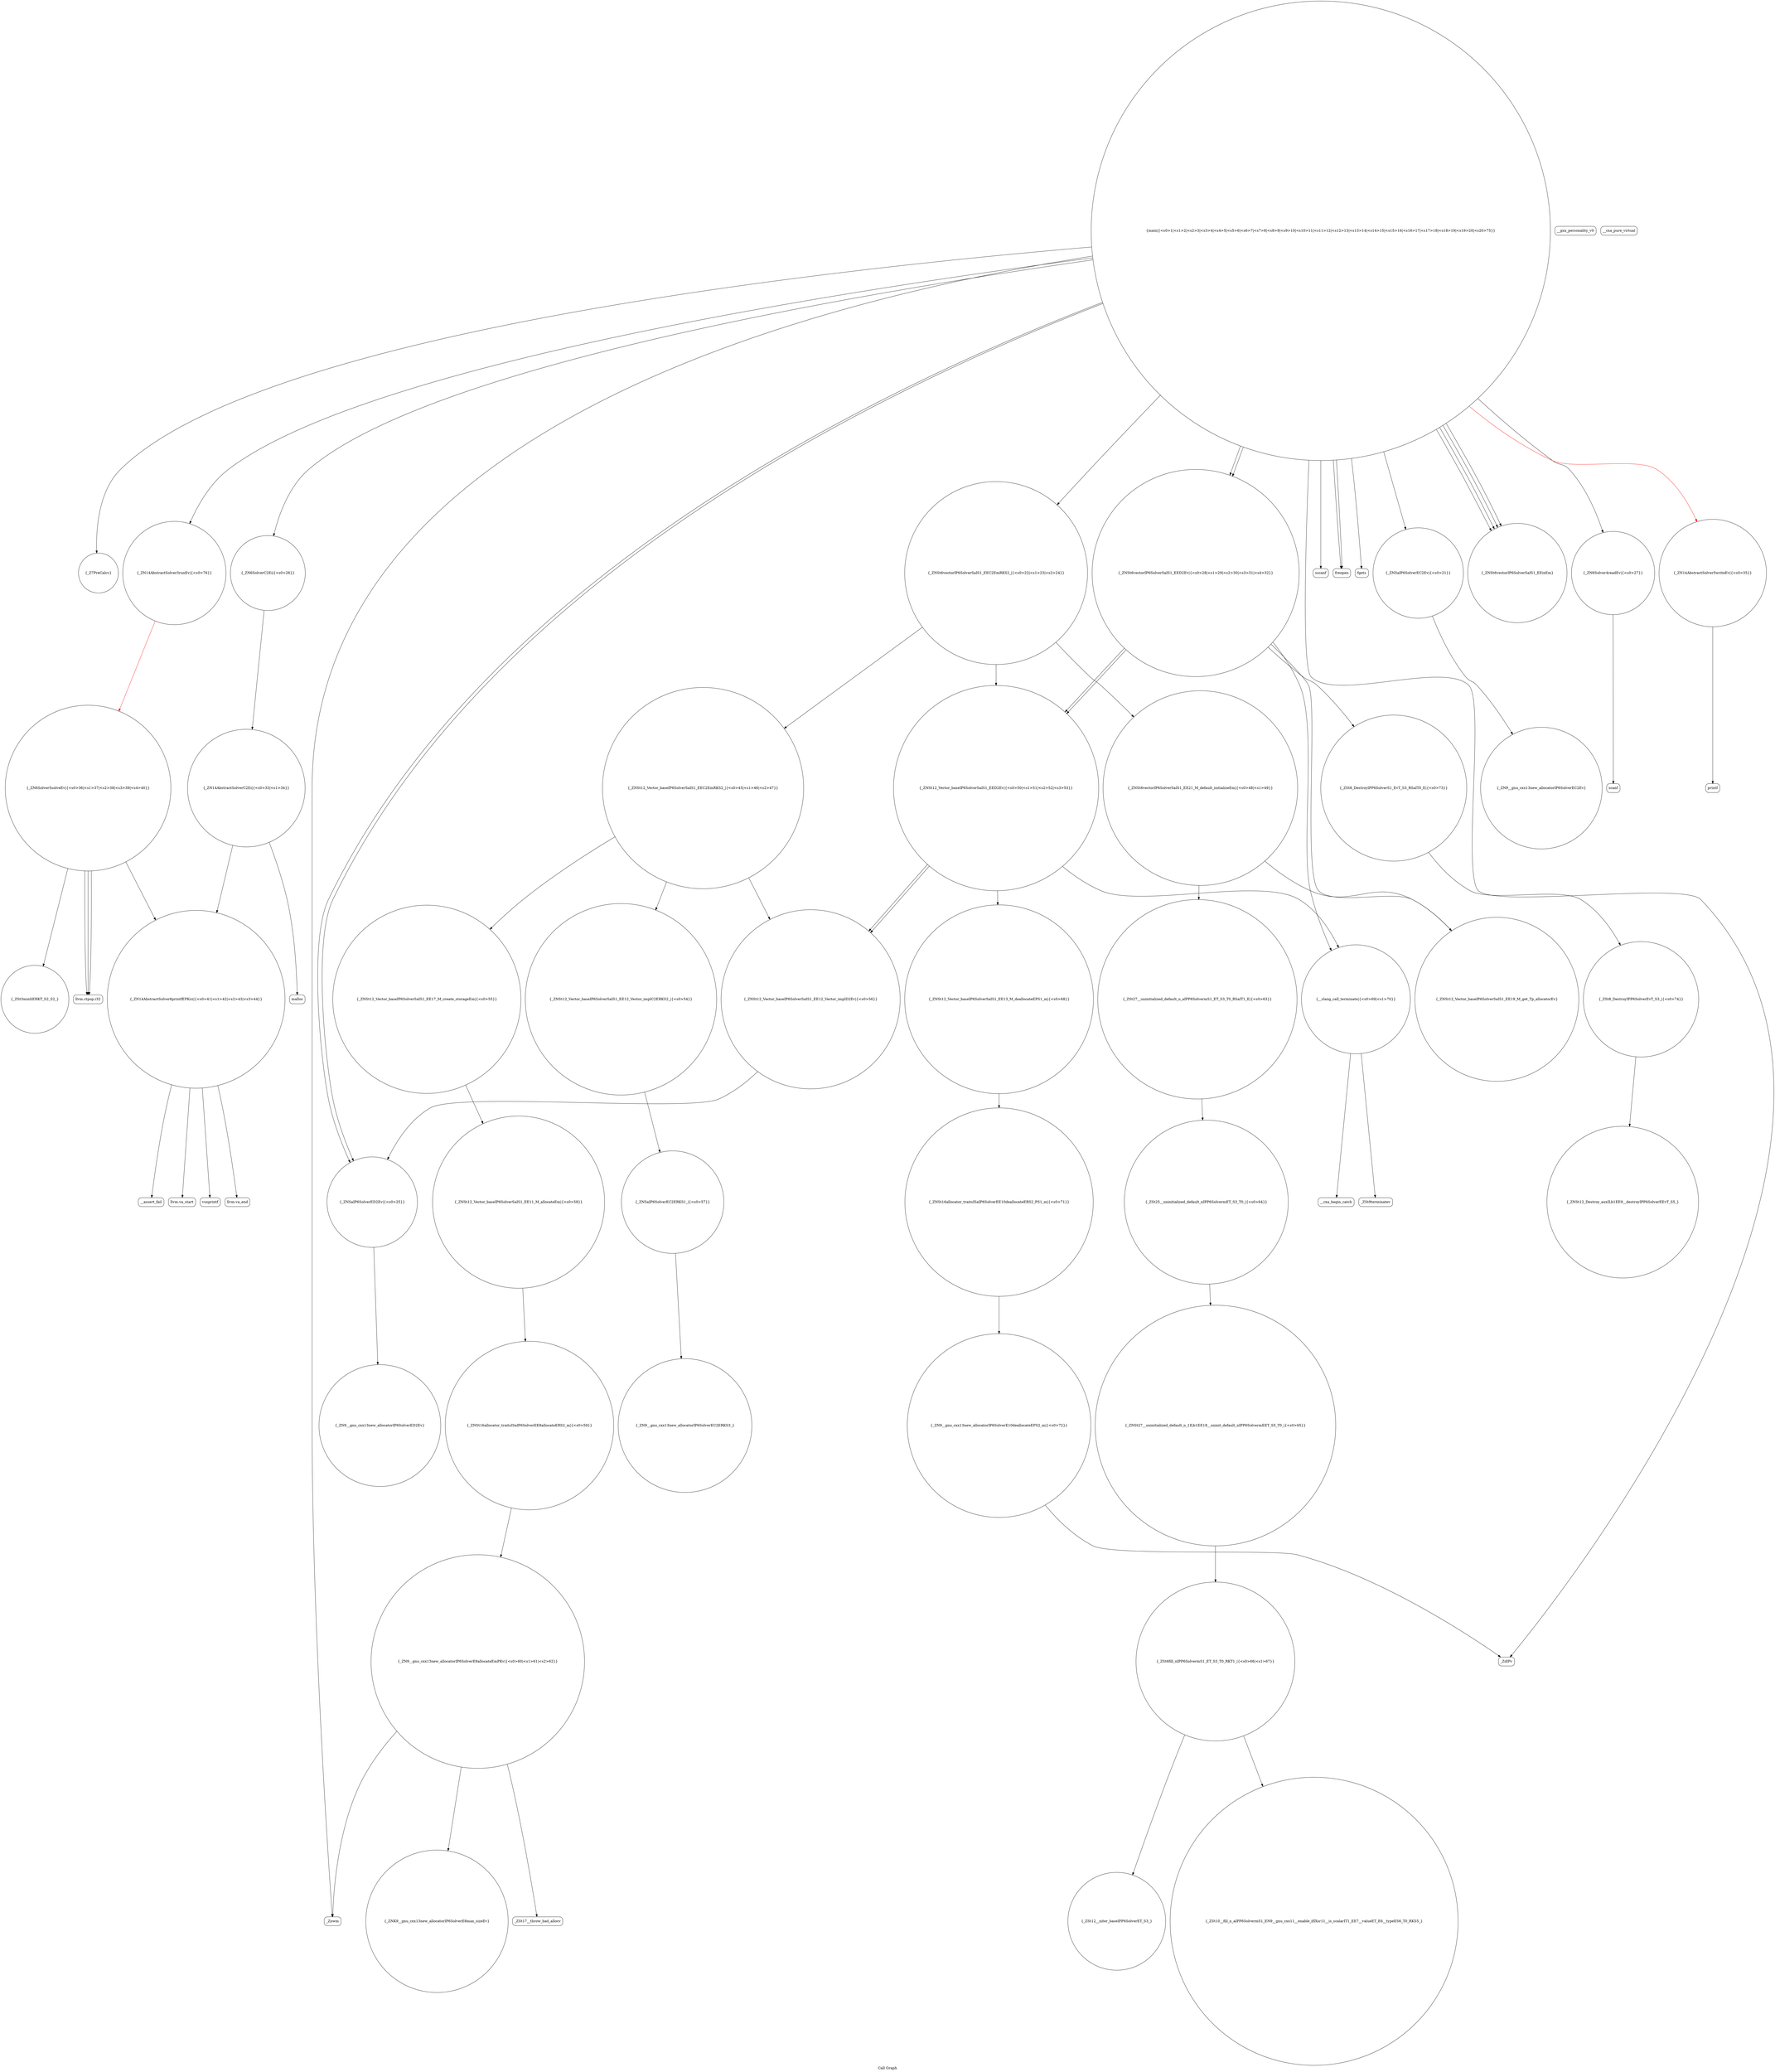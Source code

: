 digraph "Call Graph" {
	label="Call Graph";

	Node0x558381ecb980 [shape=record,shape=circle,label="{_Z7PreCalcv}"];
	Node0x558381fe6650 [shape=record,shape=circle,label="{_ZSt27__uninitialized_default_n_aIPP6SolvermS1_ET_S3_T0_RSaIT1_E|{<s0>63}}"];
	Node0x558381fe6650:s0 -> Node0x558381fe6750[color=black];
	Node0x558381fe5350 [shape=record,shape=Mrecord,label="{__gxx_personality_v0}"];
	Node0x558381fe79f0 [shape=record,shape=circle,label="{_ZNSt12_Vector_baseIP6SolverSaIS1_EE13_M_deallocateEPS1_m|{<s0>68}}"];
	Node0x558381fe79f0:s0 -> Node0x558381fe7bf0[color=black];
	Node0x558381fe56d0 [shape=record,shape=circle,label="{_ZN14AbstractSolver3runEv|{<s0>76}}"];
	Node0x558381fe56d0:s0 -> Node0x558381fe58d0[color=red];
	Node0x558381fe7d70 [shape=record,shape=circle,label="{_ZSt8_DestroyIPP6SolverEvT_S3_|{<s0>74}}"];
	Node0x558381fe7d70:s0 -> Node0x558381fe7df0[color=black];
	Node0x558381fe5a50 [shape=record,shape=Mrecord,label="{__cxa_pure_virtual}"];
	Node0x558381fe5dd0 [shape=record,shape=circle,label="{_ZSt3minIiERKT_S2_S2_}"];
	Node0x558381fe6150 [shape=record,shape=circle,label="{_ZNSt12_Vector_baseIP6SolverSaIS1_EE12_Vector_implC2ERKS2_|{<s0>54}}"];
	Node0x558381fe6150:s0 -> Node0x558381fe62d0[color=black];
	Node0x558381fe64d0 [shape=record,shape=circle,label="{_ZN9__gnu_cxx13new_allocatorIP6SolverE8allocateEmPKv|{<s0>60|<s1>61|<s2>62}}"];
	Node0x558381fe64d0:s0 -> Node0x558381fe6550[color=black];
	Node0x558381fe64d0:s1 -> Node0x558381fe65d0[color=black];
	Node0x558381fe64d0:s2 -> Node0x558381fe5450[color=black];
	Node0x558381fe51d0 [shape=record,shape=Mrecord,label="{sscanf}"];
	Node0x558381fe7870 [shape=record,shape=circle,label="{_ZSt6fill_nIPP6SolvermS1_ET_S3_T0_RKT1_|{<s0>66|<s1>67}}"];
	Node0x558381fe7870:s0 -> Node0x558381fe7970[color=black];
	Node0x558381fe7870:s1 -> Node0x558381fe78f0[color=black];
	Node0x558381fe5550 [shape=record,shape=Mrecord,label="{_ZdlPv}"];
	Node0x558381fe7bf0 [shape=record,shape=circle,label="{_ZNSt16allocator_traitsISaIP6SolverEE10deallocateERS2_PS1_m|{<s0>71}}"];
	Node0x558381fe7bf0:s0 -> Node0x558381fe7c70[color=black];
	Node0x558381fe58d0 [shape=record,shape=circle,label="{_ZN6Solver5solveEv|{<s0>36|<s1>37|<s2>38|<s3>39|<s4>40}}"];
	Node0x558381fe58d0:s0 -> Node0x558381fe5d50[color=black];
	Node0x558381fe58d0:s1 -> Node0x558381fe5d50[color=black];
	Node0x558381fe58d0:s2 -> Node0x558381fe5d50[color=black];
	Node0x558381fe58d0:s3 -> Node0x558381fe5dd0[color=black];
	Node0x558381fe58d0:s4 -> Node0x558381fe59d0[color=black];
	Node0x558381fe5c50 [shape=record,shape=Mrecord,label="{__assert_fail}"];
	Node0x558381fe5fd0 [shape=record,shape=circle,label="{_ZNSt12_Vector_baseIP6SolverSaIS1_EEC2EmRKS2_|{<s0>45|<s1>46|<s2>47}}"];
	Node0x558381fe5fd0:s0 -> Node0x558381fe6150[color=black];
	Node0x558381fe5fd0:s1 -> Node0x558381fe61d0[color=black];
	Node0x558381fe5fd0:s2 -> Node0x558381fe6250[color=black];
	Node0x558381fe6350 [shape=record,shape=circle,label="{_ZN9__gnu_cxx13new_allocatorIP6SolverEC2ERKS3_}"];
	Node0x558381ecba00 [shape=record,shape=circle,label="{main|{<s0>1|<s1>2|<s2>3|<s3>4|<s4>5|<s5>6|<s6>7|<s7>8|<s8>9|<s9>10|<s10>11|<s11>12|<s12>13|<s13>14|<s14>15|<s15>16|<s16>17|<s17>18|<s18>19|<s19>20|<s20>75}}"];
	Node0x558381ecba00:s0 -> Node0x558381fe50d0[color=black];
	Node0x558381ecba00:s1 -> Node0x558381fe50d0[color=black];
	Node0x558381ecba00:s2 -> Node0x558381ecb980[color=black];
	Node0x558381ecba00:s3 -> Node0x558381fe5150[color=black];
	Node0x558381ecba00:s4 -> Node0x558381fe51d0[color=black];
	Node0x558381ecba00:s5 -> Node0x558381fe5250[color=black];
	Node0x558381ecba00:s6 -> Node0x558381fe52d0[color=black];
	Node0x558381ecba00:s7 -> Node0x558381fe53d0[color=black];
	Node0x558381ecba00:s8 -> Node0x558381fe5450[color=black];
	Node0x558381ecba00:s9 -> Node0x558381fe54d0[color=black];
	Node0x558381ecba00:s10 -> Node0x558381fe55d0[color=black];
	Node0x558381ecba00:s11 -> Node0x558381fe55d0[color=black];
	Node0x558381ecba00:s12 -> Node0x558381fe5650[color=black];
	Node0x558381ecba00:s13 -> Node0x558381fe53d0[color=black];
	Node0x558381ecba00:s14 -> Node0x558381fe5550[color=black];
	Node0x558381ecba00:s15 -> Node0x558381fe55d0[color=black];
	Node0x558381ecba00:s16 -> Node0x558381fe56d0[color=black];
	Node0x558381ecba00:s17 -> Node0x558381fe55d0[color=black];
	Node0x558381ecba00:s18 -> Node0x558381fe5750[color=black];
	Node0x558381ecba00:s19 -> Node0x558381fe5750[color=black];
	Node0x558381ecba00:s20 -> Node0x558381fe5850[color=red];
	Node0x558381fe66d0 [shape=record,shape=circle,label="{_ZNSt12_Vector_baseIP6SolverSaIS1_EE19_M_get_Tp_allocatorEv}"];
	Node0x558381fe53d0 [shape=record,shape=circle,label="{_ZNSaIP6SolverED2Ev|{<s0>25}}"];
	Node0x558381fe53d0:s0 -> Node0x558381fe5f50[color=black];
	Node0x558381fe7a70 [shape=record,shape=circle,label="{__clang_call_terminate|{<s0>69|<s1>70}}"];
	Node0x558381fe7a70:s0 -> Node0x558381fe7af0[color=black];
	Node0x558381fe7a70:s1 -> Node0x558381fe7b70[color=black];
	Node0x558381fe5750 [shape=record,shape=circle,label="{_ZNSt6vectorIP6SolverSaIS1_EED2Ev|{<s0>28|<s1>29|<s2>30|<s3>31|<s4>32}}"];
	Node0x558381fe5750:s0 -> Node0x558381fe66d0[color=black];
	Node0x558381fe5750:s1 -> Node0x558381fe7cf0[color=black];
	Node0x558381fe5750:s2 -> Node0x558381fe60d0[color=black];
	Node0x558381fe5750:s3 -> Node0x558381fe60d0[color=black];
	Node0x558381fe5750:s4 -> Node0x558381fe7a70[color=black];
	Node0x558381fe7df0 [shape=record,shape=circle,label="{_ZNSt12_Destroy_auxILb1EE9__destroyIPP6SolverEEvT_S5_}"];
	Node0x558381fe5ad0 [shape=record,shape=Mrecord,label="{llvm.va_start}"];
	Node0x558381fe5e50 [shape=record,shape=Mrecord,label="{scanf}"];
	Node0x558381fe61d0 [shape=record,shape=circle,label="{_ZNSt12_Vector_baseIP6SolverSaIS1_EE17_M_create_storageEm|{<s0>55}}"];
	Node0x558381fe61d0:s0 -> Node0x558381fe63d0[color=black];
	Node0x558381fe6550 [shape=record,shape=circle,label="{_ZNK9__gnu_cxx13new_allocatorIP6SolverE8max_sizeEv}"];
	Node0x558381fe5250 [shape=record,shape=circle,label="{_ZNSaIP6SolverEC2Ev|{<s0>21}}"];
	Node0x558381fe5250:s0 -> Node0x558381fe5ed0[color=black];
	Node0x558381fe78f0 [shape=record,shape=circle,label="{_ZSt10__fill_n_aIPP6SolvermS1_EN9__gnu_cxx11__enable_ifIXsr11__is_scalarIT1_EE7__valueET_E6__typeES6_T0_RKS5_}"];
	Node0x558381fe55d0 [shape=record,shape=circle,label="{_ZNSt6vectorIP6SolverSaIS1_EEixEm}"];
	Node0x558381fe7c70 [shape=record,shape=circle,label="{_ZN9__gnu_cxx13new_allocatorIP6SolverE10deallocateEPS2_m|{<s0>72}}"];
	Node0x558381fe7c70:s0 -> Node0x558381fe5550[color=black];
	Node0x558381fe5950 [shape=record,shape=Mrecord,label="{malloc}"];
	Node0x558381fe5cd0 [shape=record,shape=Mrecord,label="{printf}"];
	Node0x558381fe6050 [shape=record,shape=circle,label="{_ZNSt6vectorIP6SolverSaIS1_EE21_M_default_initializeEm|{<s0>48|<s1>49}}"];
	Node0x558381fe6050:s0 -> Node0x558381fe66d0[color=black];
	Node0x558381fe6050:s1 -> Node0x558381fe6650[color=black];
	Node0x558381fe63d0 [shape=record,shape=circle,label="{_ZNSt12_Vector_baseIP6SolverSaIS1_EE11_M_allocateEm|{<s0>58}}"];
	Node0x558381fe63d0:s0 -> Node0x558381fe6450[color=black];
	Node0x558381fe50d0 [shape=record,shape=Mrecord,label="{freopen}"];
	Node0x558381fe6750 [shape=record,shape=circle,label="{_ZSt25__uninitialized_default_nIPP6SolvermET_S3_T0_|{<s0>64}}"];
	Node0x558381fe6750:s0 -> Node0x558381fe77f0[color=black];
	Node0x558381fe5450 [shape=record,shape=Mrecord,label="{_Znwm}"];
	Node0x558381fe7af0 [shape=record,shape=Mrecord,label="{__cxa_begin_catch}"];
	Node0x558381fe57d0 [shape=record,shape=circle,label="{_ZN14AbstractSolverC2Ei|{<s0>33|<s1>34}}"];
	Node0x558381fe57d0:s0 -> Node0x558381fe5950[color=black];
	Node0x558381fe57d0:s1 -> Node0x558381fe59d0[color=black];
	Node0x558381fe5b50 [shape=record,shape=Mrecord,label="{vsnprintf}"];
	Node0x558381fe5ed0 [shape=record,shape=circle,label="{_ZN9__gnu_cxx13new_allocatorIP6SolverEC2Ev}"];
	Node0x558381fe6250 [shape=record,shape=circle,label="{_ZNSt12_Vector_baseIP6SolverSaIS1_EE12_Vector_implD2Ev|{<s0>56}}"];
	Node0x558381fe6250:s0 -> Node0x558381fe53d0[color=black];
	Node0x558381fe65d0 [shape=record,shape=Mrecord,label="{_ZSt17__throw_bad_allocv}"];
	Node0x558381fe52d0 [shape=record,shape=circle,label="{_ZNSt6vectorIP6SolverSaIS1_EEC2EmRKS2_|{<s0>22|<s1>23|<s2>24}}"];
	Node0x558381fe52d0:s0 -> Node0x558381fe5fd0[color=black];
	Node0x558381fe52d0:s1 -> Node0x558381fe6050[color=black];
	Node0x558381fe52d0:s2 -> Node0x558381fe60d0[color=black];
	Node0x558381fe7970 [shape=record,shape=circle,label="{_ZSt12__niter_baseIPP6SolverET_S3_}"];
	Node0x558381fe5650 [shape=record,shape=circle,label="{_ZN6Solver4readEv|{<s0>27}}"];
	Node0x558381fe5650:s0 -> Node0x558381fe5e50[color=black];
	Node0x558381fe7cf0 [shape=record,shape=circle,label="{_ZSt8_DestroyIPP6SolverS1_EvT_S3_RSaIT0_E|{<s0>73}}"];
	Node0x558381fe7cf0:s0 -> Node0x558381fe7d70[color=black];
	Node0x558381fe59d0 [shape=record,shape=circle,label="{_ZN14AbstractSolver6printfEPKcz|{<s0>41|<s1>42|<s2>43|<s3>44}}"];
	Node0x558381fe59d0:s0 -> Node0x558381fe5ad0[color=black];
	Node0x558381fe59d0:s1 -> Node0x558381fe5b50[color=black];
	Node0x558381fe59d0:s2 -> Node0x558381fe5bd0[color=black];
	Node0x558381fe59d0:s3 -> Node0x558381fe5c50[color=black];
	Node0x558381fe5d50 [shape=record,shape=Mrecord,label="{llvm.ctpop.i32}"];
	Node0x558381fe60d0 [shape=record,shape=circle,label="{_ZNSt12_Vector_baseIP6SolverSaIS1_EED2Ev|{<s0>50|<s1>51|<s2>52|<s3>53}}"];
	Node0x558381fe60d0:s0 -> Node0x558381fe79f0[color=black];
	Node0x558381fe60d0:s1 -> Node0x558381fe6250[color=black];
	Node0x558381fe60d0:s2 -> Node0x558381fe6250[color=black];
	Node0x558381fe60d0:s3 -> Node0x558381fe7a70[color=black];
	Node0x558381fe6450 [shape=record,shape=circle,label="{_ZNSt16allocator_traitsISaIP6SolverEE8allocateERS2_m|{<s0>59}}"];
	Node0x558381fe6450:s0 -> Node0x558381fe64d0[color=black];
	Node0x558381fe5150 [shape=record,shape=Mrecord,label="{fgets}"];
	Node0x558381fe77f0 [shape=record,shape=circle,label="{_ZNSt27__uninitialized_default_n_1ILb1EE18__uninit_default_nIPP6SolvermEET_S5_T0_|{<s0>65}}"];
	Node0x558381fe77f0:s0 -> Node0x558381fe7870[color=black];
	Node0x558381fe54d0 [shape=record,shape=circle,label="{_ZN6SolverC2Ei|{<s0>26}}"];
	Node0x558381fe54d0:s0 -> Node0x558381fe57d0[color=black];
	Node0x558381fe7b70 [shape=record,shape=Mrecord,label="{_ZSt9terminatev}"];
	Node0x558381fe5850 [shape=record,shape=circle,label="{_ZN14AbstractSolver5writeEv|{<s0>35}}"];
	Node0x558381fe5850:s0 -> Node0x558381fe5cd0[color=black];
	Node0x558381fe5bd0 [shape=record,shape=Mrecord,label="{llvm.va_end}"];
	Node0x558381fe5f50 [shape=record,shape=circle,label="{_ZN9__gnu_cxx13new_allocatorIP6SolverED2Ev}"];
	Node0x558381fe62d0 [shape=record,shape=circle,label="{_ZNSaIP6SolverEC2ERKS1_|{<s0>57}}"];
	Node0x558381fe62d0:s0 -> Node0x558381fe6350[color=black];
}
